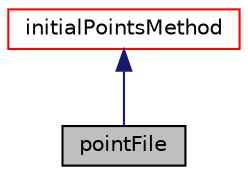 digraph "pointFile"
{
  bgcolor="transparent";
  edge [fontname="Helvetica",fontsize="10",labelfontname="Helvetica",labelfontsize="10"];
  node [fontname="Helvetica",fontsize="10",shape=record];
  Node1 [label="pointFile",height=0.2,width=0.4,color="black", fillcolor="grey75", style="filled", fontcolor="black"];
  Node2 -> Node1 [dir="back",color="midnightblue",fontsize="10",style="solid",fontname="Helvetica"];
  Node2 [label="initialPointsMethod",height=0.2,width=0.4,color="red",URL="$a01118.html",tooltip="Abstract base class for generating initial points for a conformalVoronoiMesh. "];
}
